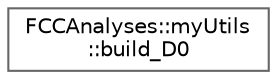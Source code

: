 digraph "Graphical Class Hierarchy"
{
 // LATEX_PDF_SIZE
  bgcolor="transparent";
  edge [fontname=Helvetica,fontsize=10,labelfontname=Helvetica,labelfontsize=10];
  node [fontname=Helvetica,fontsize=10,shape=box,height=0.2,width=0.4];
  rankdir="LR";
  Node0 [id="Node000000",label="FCCAnalyses::myUtils\l::build_D0",height=0.2,width=0.4,color="grey40", fillcolor="white", style="filled",URL="$structFCCAnalyses_1_1myUtils_1_1build__D0.html",tooltip=" "];
}
